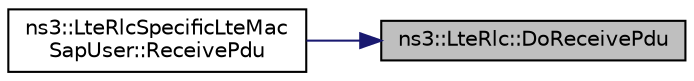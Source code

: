 digraph "ns3::LteRlc::DoReceivePdu"
{
 // LATEX_PDF_SIZE
  edge [fontname="Helvetica",fontsize="10",labelfontname="Helvetica",labelfontsize="10"];
  node [fontname="Helvetica",fontsize="10",shape=record];
  rankdir="RL";
  Node1 [label="ns3::LteRlc::DoReceivePdu",height=0.2,width=0.4,color="black", fillcolor="grey75", style="filled", fontcolor="black",tooltip="Receive PDU function."];
  Node1 -> Node2 [dir="back",color="midnightblue",fontsize="10",style="solid",fontname="Helvetica"];
  Node2 [label="ns3::LteRlcSpecificLteMac\lSapUser::ReceivePdu",height=0.2,width=0.4,color="black", fillcolor="white", style="filled",URL="$classns3_1_1_lte_rlc_specific_lte_mac_sap_user.html#afff4f3f5dd64059ba44a62fc888f3550",tooltip="Called by the MAC to notify the RLC of the reception of a new PDU."];
}
